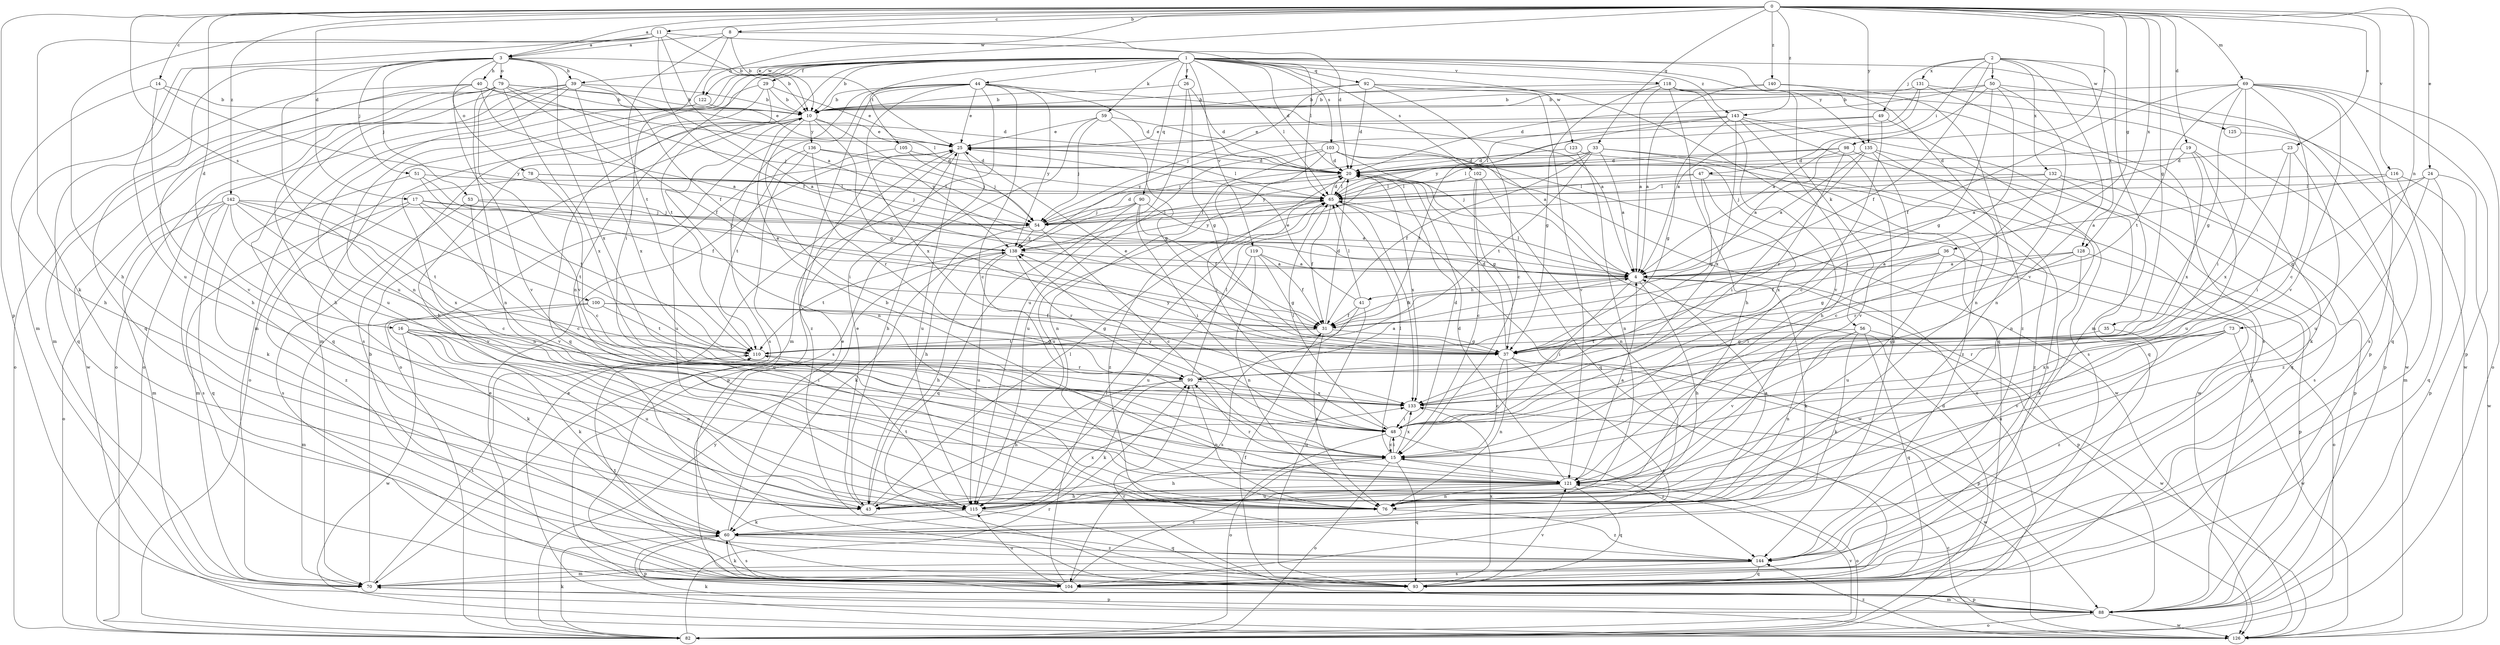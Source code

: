 strict digraph  {
0;
1;
2;
3;
4;
8;
10;
11;
14;
15;
16;
17;
19;
20;
23;
24;
25;
26;
29;
31;
33;
35;
36;
37;
39;
40;
41;
43;
44;
47;
48;
49;
50;
51;
53;
54;
56;
59;
60;
65;
69;
70;
73;
76;
78;
79;
82;
88;
90;
92;
93;
98;
99;
100;
102;
103;
104;
105;
110;
115;
116;
118;
119;
121;
122;
123;
125;
126;
128;
131;
132;
133;
135;
136;
138;
140;
142;
143;
144;
0 -> 3  [label=a];
0 -> 8  [label=b];
0 -> 11  [label=c];
0 -> 14  [label=c];
0 -> 16  [label=d];
0 -> 17  [label=d];
0 -> 19  [label=d];
0 -> 23  [label=e];
0 -> 24  [label=e];
0 -> 25  [label=e];
0 -> 33  [label=g];
0 -> 35  [label=g];
0 -> 36  [label=g];
0 -> 69  [label=m];
0 -> 73  [label=n];
0 -> 88  [label=p];
0 -> 98  [label=r];
0 -> 100  [label=s];
0 -> 116  [label=v];
0 -> 122  [label=w];
0 -> 128  [label=x];
0 -> 135  [label=y];
0 -> 140  [label=z];
0 -> 142  [label=z];
0 -> 143  [label=z];
1 -> 10  [label=b];
1 -> 20  [label=d];
1 -> 26  [label=f];
1 -> 29  [label=f];
1 -> 39  [label=h];
1 -> 44  [label=i];
1 -> 56  [label=k];
1 -> 59  [label=k];
1 -> 65  [label=l];
1 -> 70  [label=m];
1 -> 76  [label=n];
1 -> 90  [label=q];
1 -> 92  [label=q];
1 -> 102  [label=s];
1 -> 103  [label=s];
1 -> 105  [label=t];
1 -> 110  [label=t];
1 -> 115  [label=u];
1 -> 118  [label=v];
1 -> 119  [label=v];
1 -> 122  [label=w];
1 -> 123  [label=w];
1 -> 125  [label=w];
1 -> 135  [label=y];
1 -> 143  [label=z];
2 -> 31  [label=f];
2 -> 47  [label=i];
2 -> 49  [label=j];
2 -> 50  [label=j];
2 -> 70  [label=m];
2 -> 121  [label=v];
2 -> 128  [label=x];
2 -> 131  [label=x];
2 -> 132  [label=x];
3 -> 10  [label=b];
3 -> 31  [label=f];
3 -> 39  [label=h];
3 -> 40  [label=h];
3 -> 51  [label=j];
3 -> 53  [label=j];
3 -> 70  [label=m];
3 -> 76  [label=n];
3 -> 78  [label=o];
3 -> 79  [label=o];
3 -> 93  [label=q];
3 -> 133  [label=x];
4 -> 31  [label=f];
4 -> 41  [label=h];
4 -> 43  [label=h];
4 -> 48  [label=i];
4 -> 60  [label=k];
4 -> 65  [label=l];
4 -> 88  [label=p];
8 -> 3  [label=a];
8 -> 10  [label=b];
8 -> 20  [label=d];
8 -> 48  [label=i];
8 -> 110  [label=t];
10 -> 25  [label=e];
10 -> 37  [label=g];
10 -> 43  [label=h];
10 -> 48  [label=i];
10 -> 76  [label=n];
10 -> 82  [label=o];
10 -> 136  [label=y];
10 -> 138  [label=y];
11 -> 3  [label=a];
11 -> 4  [label=a];
11 -> 10  [label=b];
11 -> 31  [label=f];
11 -> 43  [label=h];
11 -> 60  [label=k];
11 -> 65  [label=l];
11 -> 115  [label=u];
14 -> 10  [label=b];
14 -> 43  [label=h];
14 -> 121  [label=v];
14 -> 138  [label=y];
15 -> 43  [label=h];
15 -> 48  [label=i];
15 -> 65  [label=l];
15 -> 82  [label=o];
15 -> 93  [label=q];
15 -> 121  [label=v];
15 -> 133  [label=x];
16 -> 37  [label=g];
16 -> 48  [label=i];
16 -> 60  [label=k];
16 -> 76  [label=n];
16 -> 99  [label=r];
16 -> 115  [label=u];
16 -> 126  [label=w];
17 -> 15  [label=c];
17 -> 54  [label=j];
17 -> 70  [label=m];
17 -> 110  [label=t];
17 -> 138  [label=y];
17 -> 144  [label=z];
19 -> 4  [label=a];
19 -> 20  [label=d];
19 -> 60  [label=k];
19 -> 115  [label=u];
19 -> 133  [label=x];
20 -> 65  [label=l];
20 -> 115  [label=u];
20 -> 133  [label=x];
20 -> 144  [label=z];
23 -> 20  [label=d];
23 -> 48  [label=i];
23 -> 115  [label=u];
23 -> 133  [label=x];
24 -> 37  [label=g];
24 -> 65  [label=l];
24 -> 93  [label=q];
24 -> 126  [label=w];
24 -> 144  [label=z];
25 -> 20  [label=d];
25 -> 43  [label=h];
25 -> 65  [label=l];
25 -> 88  [label=p];
25 -> 115  [label=u];
26 -> 10  [label=b];
26 -> 20  [label=d];
26 -> 37  [label=g];
26 -> 115  [label=u];
29 -> 10  [label=b];
29 -> 25  [label=e];
29 -> 70  [label=m];
29 -> 93  [label=q];
29 -> 104  [label=s];
31 -> 20  [label=d];
31 -> 37  [label=g];
31 -> 76  [label=n];
31 -> 110  [label=t];
33 -> 4  [label=a];
33 -> 20  [label=d];
33 -> 31  [label=f];
33 -> 54  [label=j];
33 -> 88  [label=p];
33 -> 110  [label=t];
33 -> 138  [label=y];
33 -> 144  [label=z];
35 -> 37  [label=g];
35 -> 144  [label=z];
36 -> 4  [label=a];
36 -> 31  [label=f];
36 -> 48  [label=i];
36 -> 82  [label=o];
36 -> 115  [label=u];
37 -> 15  [label=c];
37 -> 20  [label=d];
37 -> 25  [label=e];
37 -> 76  [label=n];
37 -> 88  [label=p];
37 -> 104  [label=s];
37 -> 138  [label=y];
39 -> 4  [label=a];
39 -> 10  [label=b];
39 -> 43  [label=h];
39 -> 82  [label=o];
39 -> 93  [label=q];
39 -> 115  [label=u];
39 -> 133  [label=x];
40 -> 4  [label=a];
40 -> 10  [label=b];
40 -> 43  [label=h];
40 -> 65  [label=l];
40 -> 93  [label=q];
40 -> 121  [label=v];
41 -> 25  [label=e];
41 -> 31  [label=f];
41 -> 65  [label=l];
41 -> 93  [label=q];
41 -> 104  [label=s];
43 -> 25  [label=e];
43 -> 65  [label=l];
44 -> 4  [label=a];
44 -> 10  [label=b];
44 -> 15  [label=c];
44 -> 20  [label=d];
44 -> 25  [label=e];
44 -> 70  [label=m];
44 -> 82  [label=o];
44 -> 104  [label=s];
44 -> 133  [label=x];
44 -> 138  [label=y];
44 -> 144  [label=z];
47 -> 37  [label=g];
47 -> 54  [label=j];
47 -> 65  [label=l];
47 -> 133  [label=x];
47 -> 144  [label=z];
48 -> 15  [label=c];
48 -> 20  [label=d];
48 -> 65  [label=l];
48 -> 82  [label=o];
48 -> 138  [label=y];
48 -> 144  [label=z];
49 -> 15  [label=c];
49 -> 25  [label=e];
49 -> 104  [label=s];
49 -> 138  [label=y];
50 -> 4  [label=a];
50 -> 10  [label=b];
50 -> 20  [label=d];
50 -> 37  [label=g];
50 -> 48  [label=i];
50 -> 76  [label=n];
50 -> 93  [label=q];
51 -> 31  [label=f];
51 -> 60  [label=k];
51 -> 65  [label=l];
51 -> 110  [label=t];
53 -> 4  [label=a];
53 -> 54  [label=j];
53 -> 104  [label=s];
53 -> 121  [label=v];
54 -> 15  [label=c];
54 -> 20  [label=d];
54 -> 60  [label=k];
54 -> 65  [label=l];
54 -> 138  [label=y];
56 -> 60  [label=k];
56 -> 76  [label=n];
56 -> 93  [label=q];
56 -> 110  [label=t];
56 -> 121  [label=v];
56 -> 126  [label=w];
59 -> 4  [label=a];
59 -> 25  [label=e];
59 -> 37  [label=g];
59 -> 54  [label=j];
59 -> 104  [label=s];
60 -> 25  [label=e];
60 -> 88  [label=p];
60 -> 104  [label=s];
60 -> 144  [label=z];
65 -> 20  [label=d];
65 -> 31  [label=f];
65 -> 54  [label=j];
65 -> 126  [label=w];
65 -> 133  [label=x];
65 -> 138  [label=y];
69 -> 10  [label=b];
69 -> 15  [label=c];
69 -> 31  [label=f];
69 -> 37  [label=g];
69 -> 48  [label=i];
69 -> 82  [label=o];
69 -> 88  [label=p];
69 -> 104  [label=s];
69 -> 110  [label=t];
69 -> 121  [label=v];
70 -> 10  [label=b];
70 -> 88  [label=p];
70 -> 110  [label=t];
73 -> 37  [label=g];
73 -> 99  [label=r];
73 -> 115  [label=u];
73 -> 121  [label=v];
73 -> 126  [label=w];
73 -> 133  [label=x];
76 -> 4  [label=a];
76 -> 144  [label=z];
78 -> 15  [label=c];
78 -> 54  [label=j];
78 -> 65  [label=l];
78 -> 76  [label=n];
79 -> 10  [label=b];
79 -> 20  [label=d];
79 -> 31  [label=f];
79 -> 54  [label=j];
79 -> 70  [label=m];
79 -> 76  [label=n];
79 -> 82  [label=o];
79 -> 121  [label=v];
79 -> 126  [label=w];
79 -> 133  [label=x];
82 -> 20  [label=d];
82 -> 25  [label=e];
82 -> 60  [label=k];
82 -> 99  [label=r];
82 -> 121  [label=v];
82 -> 138  [label=y];
88 -> 70  [label=m];
88 -> 82  [label=o];
88 -> 99  [label=r];
88 -> 126  [label=w];
90 -> 4  [label=a];
90 -> 31  [label=f];
90 -> 43  [label=h];
90 -> 48  [label=i];
90 -> 54  [label=j];
90 -> 93  [label=q];
92 -> 10  [label=b];
92 -> 15  [label=c];
92 -> 20  [label=d];
92 -> 54  [label=j];
92 -> 93  [label=q];
92 -> 121  [label=v];
93 -> 31  [label=f];
93 -> 110  [label=t];
93 -> 121  [label=v];
93 -> 133  [label=x];
98 -> 4  [label=a];
98 -> 20  [label=d];
98 -> 65  [label=l];
98 -> 76  [label=n];
98 -> 99  [label=r];
99 -> 4  [label=a];
99 -> 43  [label=h];
99 -> 60  [label=k];
99 -> 65  [label=l];
99 -> 76  [label=n];
99 -> 133  [label=x];
100 -> 31  [label=f];
100 -> 37  [label=g];
100 -> 60  [label=k];
100 -> 70  [label=m];
100 -> 110  [label=t];
102 -> 15  [label=c];
102 -> 37  [label=g];
102 -> 65  [label=l];
102 -> 76  [label=n];
103 -> 20  [label=d];
103 -> 48  [label=i];
103 -> 76  [label=n];
103 -> 82  [label=o];
103 -> 93  [label=q];
103 -> 115  [label=u];
103 -> 126  [label=w];
104 -> 15  [label=c];
104 -> 60  [label=k];
104 -> 65  [label=l];
104 -> 88  [label=p];
104 -> 115  [label=u];
105 -> 20  [label=d];
105 -> 54  [label=j];
105 -> 115  [label=u];
110 -> 99  [label=r];
115 -> 60  [label=k];
115 -> 93  [label=q];
115 -> 110  [label=t];
115 -> 133  [label=x];
116 -> 4  [label=a];
116 -> 65  [label=l];
116 -> 70  [label=m];
116 -> 88  [label=p];
118 -> 4  [label=a];
118 -> 10  [label=b];
118 -> 37  [label=g];
118 -> 43  [label=h];
118 -> 88  [label=p];
118 -> 121  [label=v];
118 -> 126  [label=w];
119 -> 4  [label=a];
119 -> 31  [label=f];
119 -> 37  [label=g];
119 -> 76  [label=n];
119 -> 115  [label=u];
121 -> 4  [label=a];
121 -> 10  [label=b];
121 -> 20  [label=d];
121 -> 43  [label=h];
121 -> 76  [label=n];
121 -> 82  [label=o];
121 -> 93  [label=q];
121 -> 99  [label=r];
121 -> 115  [label=u];
122 -> 25  [label=e];
122 -> 82  [label=o];
123 -> 20  [label=d];
123 -> 76  [label=n];
123 -> 126  [label=w];
125 -> 88  [label=p];
126 -> 15  [label=c];
126 -> 25  [label=e];
126 -> 60  [label=k];
126 -> 144  [label=z];
128 -> 4  [label=a];
128 -> 37  [label=g];
128 -> 60  [label=k];
128 -> 88  [label=p];
128 -> 99  [label=r];
131 -> 4  [label=a];
131 -> 10  [label=b];
131 -> 104  [label=s];
131 -> 126  [label=w];
131 -> 138  [label=y];
132 -> 15  [label=c];
132 -> 54  [label=j];
132 -> 65  [label=l];
132 -> 88  [label=p];
132 -> 104  [label=s];
133 -> 48  [label=i];
133 -> 126  [label=w];
135 -> 4  [label=a];
135 -> 20  [label=d];
135 -> 48  [label=i];
135 -> 93  [label=q];
135 -> 104  [label=s];
135 -> 121  [label=v];
136 -> 20  [label=d];
136 -> 54  [label=j];
136 -> 93  [label=q];
136 -> 99  [label=r];
136 -> 110  [label=t];
138 -> 4  [label=a];
138 -> 43  [label=h];
138 -> 99  [label=r];
138 -> 110  [label=t];
138 -> 115  [label=u];
140 -> 4  [label=a];
140 -> 10  [label=b];
140 -> 76  [label=n];
140 -> 144  [label=z];
142 -> 15  [label=c];
142 -> 54  [label=j];
142 -> 70  [label=m];
142 -> 82  [label=o];
142 -> 93  [label=q];
142 -> 104  [label=s];
142 -> 110  [label=t];
142 -> 121  [label=v];
142 -> 133  [label=x];
143 -> 25  [label=e];
143 -> 37  [label=g];
143 -> 43  [label=h];
143 -> 65  [label=l];
143 -> 93  [label=q];
143 -> 110  [label=t];
143 -> 133  [label=x];
143 -> 144  [label=z];
144 -> 70  [label=m];
144 -> 93  [label=q];
144 -> 104  [label=s];
}
